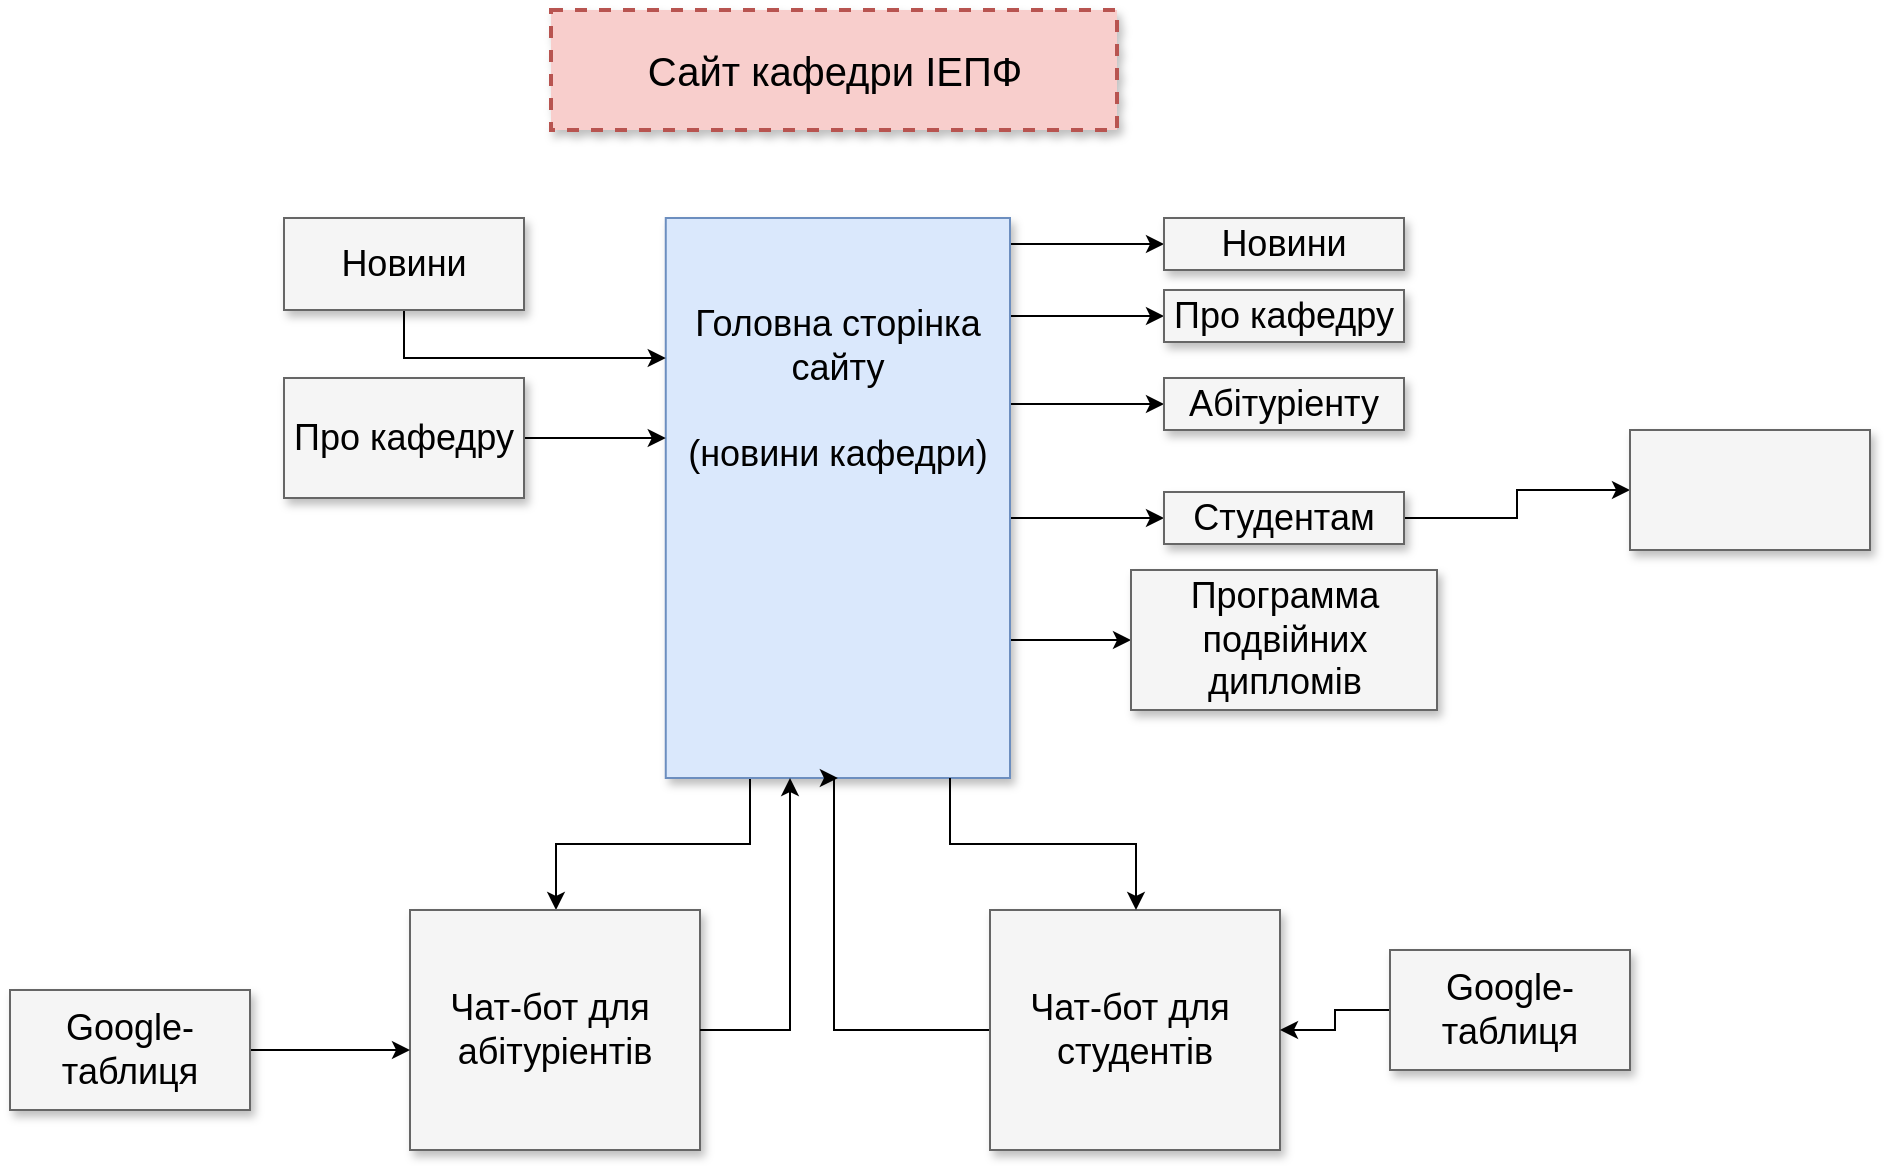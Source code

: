 <mxfile version="14.5.7" type="github">
  <diagram name="Page-1" id="90a13364-a465-7bf4-72fc-28e22215d7a0">
    <mxGraphModel dx="1422" dy="738" grid="1" gridSize="10" guides="1" tooltips="1" connect="1" arrows="1" fold="1" page="1" pageScale="1.5" pageWidth="1169" pageHeight="826" background="#ffffff" math="0" shadow="0">
      <root>
        <mxCell id="0" style=";html=1;" />
        <mxCell id="1" style=";html=1;" parent="0" />
        <mxCell id="3a17f1ce550125da-1" value="Сайт кафедри ІЕПФ" style="whiteSpace=wrap;html=1;shadow=1;fontSize=20;fillColor=#f8cecc;strokeColor=#b85450;strokeWidth=2;dashed=1;" parent="1" vertex="1">
          <mxGeometry x="730.5" y="340" width="283" height="60" as="geometry" />
        </mxCell>
        <mxCell id="3a17f1ce550125da-13" style="edgeStyle=elbowEdgeStyle;rounded=0;html=1;startArrow=none;startFill=0;jettySize=auto;orthogonalLoop=1;fontSize=18;elbow=vertical;" parent="1" source="3a17f1ce550125da-2" target="3a17f1ce550125da-4" edge="1">
          <mxGeometry relative="1" as="geometry" />
        </mxCell>
        <mxCell id="3a17f1ce550125da-14" style="edgeStyle=elbowEdgeStyle;rounded=0;html=1;startArrow=none;startFill=0;jettySize=auto;orthogonalLoop=1;fontSize=18;elbow=vertical;" parent="1" source="3a17f1ce550125da-2" target="3a17f1ce550125da-5" edge="1">
          <mxGeometry relative="1" as="geometry" />
        </mxCell>
        <mxCell id="3a17f1ce550125da-15" style="edgeStyle=elbowEdgeStyle;rounded=0;html=1;startArrow=none;startFill=0;jettySize=auto;orthogonalLoop=1;fontSize=18;elbow=vertical;" parent="1" source="3a17f1ce550125da-2" target="3a17f1ce550125da-6" edge="1">
          <mxGeometry relative="1" as="geometry" />
        </mxCell>
        <mxCell id="3a17f1ce550125da-16" style="edgeStyle=elbowEdgeStyle;rounded=0;html=1;startArrow=none;startFill=0;jettySize=auto;orthogonalLoop=1;fontSize=18;elbow=vertical;" parent="1" source="3a17f1ce550125da-2" target="3a17f1ce550125da-7" edge="1">
          <mxGeometry relative="1" as="geometry" />
        </mxCell>
        <mxCell id="n20Y_BqMbSWtt4PbMhdc-17" style="edgeStyle=orthogonalEdgeStyle;rounded=0;sketch=0;orthogonalLoop=1;jettySize=auto;html=1;" parent="1" source="3a17f1ce550125da-2" target="3a17f1ce550125da-10" edge="1">
          <mxGeometry relative="1" as="geometry">
            <Array as="points">
              <mxPoint x="830" y="757" />
              <mxPoint x="733" y="757" />
            </Array>
          </mxGeometry>
        </mxCell>
        <mxCell id="6XDtW_uKfpZWjAfMs_QL-1" style="edgeStyle=orthogonalEdgeStyle;rounded=0;orthogonalLoop=1;jettySize=auto;html=1;entryX=0;entryY=0.5;entryDx=0;entryDy=0;" edge="1" parent="1" source="3a17f1ce550125da-2" target="n20Y_BqMbSWtt4PbMhdc-6">
          <mxGeometry relative="1" as="geometry">
            <Array as="points">
              <mxPoint x="980" y="655" />
              <mxPoint x="980" y="655" />
            </Array>
          </mxGeometry>
        </mxCell>
        <mxCell id="3a17f1ce550125da-2" value="Головна сторінка сайту&lt;br&gt;&lt;br&gt;(новини кафедри)&lt;br&gt;&lt;br&gt;&lt;br&gt;&lt;br&gt;&lt;br&gt;&lt;br&gt;" style="whiteSpace=wrap;html=1;shadow=1;fontSize=18;fillColor=#dae8fc;strokeColor=#6c8ebf;" parent="1" vertex="1">
          <mxGeometry x="787.88" y="444" width="172.12" height="280" as="geometry" />
        </mxCell>
        <mxCell id="3a17f1ce550125da-4" value="Новини" style="whiteSpace=wrap;html=1;shadow=1;fontSize=18;fillColor=#f5f5f5;strokeColor=#666666;" parent="1" vertex="1">
          <mxGeometry x="1037" y="444" width="120" height="26" as="geometry" />
        </mxCell>
        <mxCell id="3a17f1ce550125da-5" value="Про кафедру" style="whiteSpace=wrap;html=1;shadow=1;fontSize=18;fillColor=#f5f5f5;strokeColor=#666666;" parent="1" vertex="1">
          <mxGeometry x="1037" y="480" width="120" height="26" as="geometry" />
        </mxCell>
        <mxCell id="3a17f1ce550125da-6" value="Абітуріенту" style="whiteSpace=wrap;html=1;shadow=1;fontSize=18;fillColor=#f5f5f5;strokeColor=#666666;" parent="1" vertex="1">
          <mxGeometry x="1037" y="524" width="120" height="26" as="geometry" />
        </mxCell>
        <mxCell id="n20Y_BqMbSWtt4PbMhdc-3" value="" style="edgeStyle=orthogonalEdgeStyle;rounded=0;orthogonalLoop=1;jettySize=auto;html=1;" parent="1" source="3a17f1ce550125da-7" target="n20Y_BqMbSWtt4PbMhdc-2" edge="1">
          <mxGeometry relative="1" as="geometry" />
        </mxCell>
        <mxCell id="3a17f1ce550125da-7" value="Студентам" style="whiteSpace=wrap;html=1;shadow=1;fontSize=18;fillColor=#f5f5f5;strokeColor=#666666;" parent="1" vertex="1">
          <mxGeometry x="1037" y="581" width="120" height="26" as="geometry" />
        </mxCell>
        <mxCell id="3a17f1ce550125da-20" style="edgeStyle=elbowEdgeStyle;rounded=0;html=1;startArrow=none;startFill=0;jettySize=auto;orthogonalLoop=1;fontSize=18;elbow=vertical;" parent="1" source="3a17f1ce550125da-8" target="3a17f1ce550125da-2" edge="1">
          <mxGeometry relative="1" as="geometry">
            <Array as="points">
              <mxPoint x="757" y="514" />
            </Array>
          </mxGeometry>
        </mxCell>
        <mxCell id="3a17f1ce550125da-8" value="Новини" style="whiteSpace=wrap;html=1;shadow=1;fontSize=18;fillColor=#f5f5f5;strokeColor=#666666;" parent="1" vertex="1">
          <mxGeometry x="597" y="444" width="120" height="46" as="geometry" />
        </mxCell>
        <mxCell id="3a17f1ce550125da-21" style="edgeStyle=elbowEdgeStyle;rounded=0;html=1;startArrow=none;startFill=0;jettySize=auto;orthogonalLoop=1;fontSize=18;elbow=vertical;" parent="1" source="3a17f1ce550125da-9" target="3a17f1ce550125da-2" edge="1">
          <mxGeometry relative="1" as="geometry" />
        </mxCell>
        <mxCell id="3a17f1ce550125da-9" value="Про кафедру" style="whiteSpace=wrap;html=1;shadow=1;fontSize=18;fillColor=#f5f5f5;strokeColor=#666666;" parent="1" vertex="1">
          <mxGeometry x="597" y="524" width="120" height="60" as="geometry" />
        </mxCell>
        <mxCell id="3a17f1ce550125da-10" value="Чат-бот для&amp;nbsp;&lt;br&gt;абітуріентів" style="whiteSpace=wrap;html=1;shadow=1;fontSize=18;fillColor=#f5f5f5;strokeColor=#666666;" parent="1" vertex="1">
          <mxGeometry x="660" y="790" width="145" height="120" as="geometry" />
        </mxCell>
        <mxCell id="3a17f1ce550125da-18" style="edgeStyle=elbowEdgeStyle;rounded=0;html=1;startArrow=none;startFill=0;jettySize=auto;orthogonalLoop=1;fontSize=18;elbow=vertical;" parent="1" source="3a17f1ce550125da-11" target="3a17f1ce550125da-10" edge="1">
          <mxGeometry relative="1" as="geometry" />
        </mxCell>
        <mxCell id="3a17f1ce550125da-11" value="Google-таблиця" style="whiteSpace=wrap;html=1;shadow=1;fontSize=18;fillColor=#f5f5f5;strokeColor=#666666;" parent="1" vertex="1">
          <mxGeometry x="460" y="830" width="120" height="60" as="geometry" />
        </mxCell>
        <mxCell id="3a17f1ce550125da-22" style="edgeStyle=elbowEdgeStyle;rounded=0;html=1;startArrow=none;startFill=0;jettySize=auto;orthogonalLoop=1;fontSize=18;" parent="1" source="3a17f1ce550125da-10" target="3a17f1ce550125da-2" edge="1">
          <mxGeometry relative="1" as="geometry">
            <mxPoint x="937" y="784" as="sourcePoint" />
            <mxPoint x="937" y="744" as="targetPoint" />
            <Array as="points">
              <mxPoint x="850" y="760" />
              <mxPoint x="890" y="754" />
              <mxPoint x="927" y="754" />
              <mxPoint x="907" y="754" />
            </Array>
          </mxGeometry>
        </mxCell>
        <mxCell id="n20Y_BqMbSWtt4PbMhdc-2" value="" style="whiteSpace=wrap;html=1;shadow=1;fontSize=18;strokeColor=#666666;fillColor=#f5f5f5;" parent="1" vertex="1">
          <mxGeometry x="1270" y="550" width="120" height="60" as="geometry" />
        </mxCell>
        <mxCell id="n20Y_BqMbSWtt4PbMhdc-6" value="Программа подвійних дипломів" style="whiteSpace=wrap;html=1;shadow=1;fontSize=18;fillColor=#f5f5f5;strokeColor=#666666;" parent="1" vertex="1">
          <mxGeometry x="1020.5" y="620" width="153" height="70" as="geometry" />
        </mxCell>
        <mxCell id="n20Y_BqMbSWtt4PbMhdc-18" style="edgeStyle=orthogonalEdgeStyle;rounded=0;sketch=0;orthogonalLoop=1;jettySize=auto;html=1;entryX=0.5;entryY=1;entryDx=0;entryDy=0;" parent="1" source="n20Y_BqMbSWtt4PbMhdc-10" target="3a17f1ce550125da-2" edge="1">
          <mxGeometry relative="1" as="geometry">
            <Array as="points">
              <mxPoint x="872" y="850" />
            </Array>
          </mxGeometry>
        </mxCell>
        <mxCell id="n20Y_BqMbSWtt4PbMhdc-10" value="Чат-бот для&amp;nbsp;&lt;br&gt;студентів" style="whiteSpace=wrap;html=1;shadow=1;fontSize=18;fillColor=#f5f5f5;strokeColor=#666666;" parent="1" vertex="1">
          <mxGeometry x="950" y="790" width="145" height="120" as="geometry" />
        </mxCell>
        <mxCell id="n20Y_BqMbSWtt4PbMhdc-13" style="edgeStyle=orthogonalEdgeStyle;rounded=0;sketch=0;orthogonalLoop=1;jettySize=auto;html=1;" parent="1" source="3a17f1ce550125da-2" target="n20Y_BqMbSWtt4PbMhdc-10" edge="1">
          <mxGeometry relative="1" as="geometry">
            <mxPoint x="850" y="740" as="sourcePoint" />
            <Array as="points">
              <mxPoint x="930" y="757" />
              <mxPoint x="1023" y="757" />
            </Array>
          </mxGeometry>
        </mxCell>
        <mxCell id="6XDtW_uKfpZWjAfMs_QL-8" style="edgeStyle=orthogonalEdgeStyle;rounded=0;orthogonalLoop=1;jettySize=auto;html=1;" edge="1" parent="1" source="6XDtW_uKfpZWjAfMs_QL-2" target="n20Y_BqMbSWtt4PbMhdc-10">
          <mxGeometry relative="1" as="geometry" />
        </mxCell>
        <mxCell id="6XDtW_uKfpZWjAfMs_QL-2" value="Google-таблиця" style="whiteSpace=wrap;html=1;shadow=1;fontSize=18;fillColor=#f5f5f5;strokeColor=#666666;" vertex="1" parent="1">
          <mxGeometry x="1150" y="810" width="120" height="60" as="geometry" />
        </mxCell>
      </root>
    </mxGraphModel>
  </diagram>
</mxfile>
